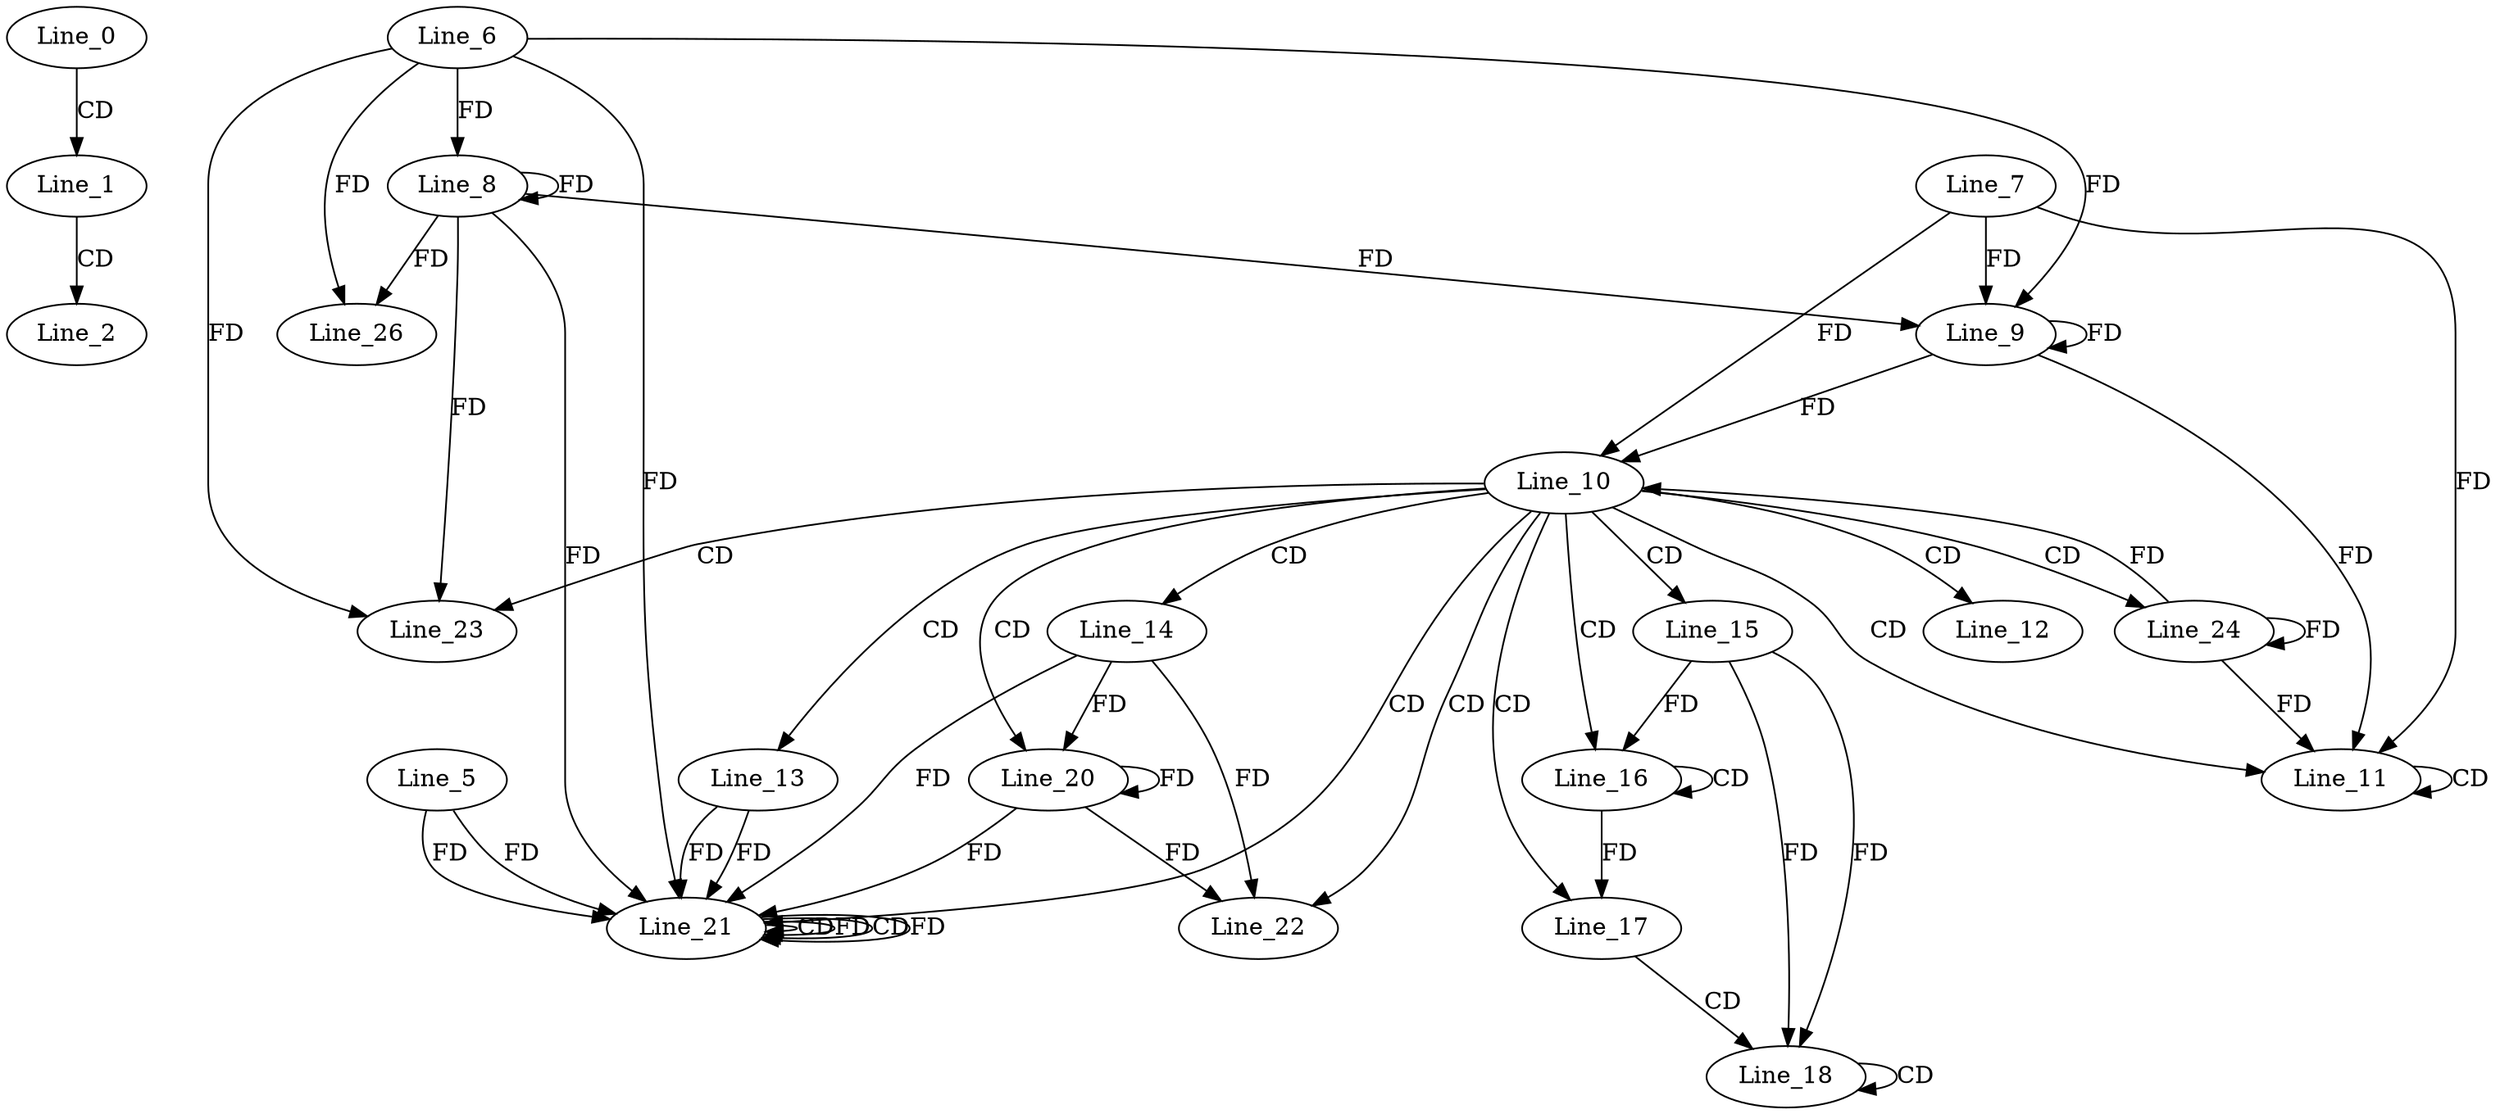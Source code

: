 digraph G {
  Line_0;
  Line_1;
  Line_2;
  Line_6;
  Line_8;
  Line_7;
  Line_9;
  Line_9;
  Line_10;
  Line_11;
  Line_11;
  Line_12;
  Line_13;
  Line_14;
  Line_15;
  Line_16;
  Line_16;
  Line_17;
  Line_18;
  Line_18;
  Line_20;
  Line_21;
  Line_21;
  Line_21;
  Line_5;
  Line_21;
  Line_22;
  Line_23;
  Line_24;
  Line_24;
  Line_26;
  Line_0 -> Line_1 [ label="CD" ];
  Line_1 -> Line_2 [ label="CD" ];
  Line_6 -> Line_8 [ label="FD" ];
  Line_8 -> Line_8 [ label="FD" ];
  Line_7 -> Line_9 [ label="FD" ];
  Line_9 -> Line_9 [ label="FD" ];
  Line_6 -> Line_9 [ label="FD" ];
  Line_8 -> Line_9 [ label="FD" ];
  Line_7 -> Line_10 [ label="FD" ];
  Line_9 -> Line_10 [ label="FD" ];
  Line_10 -> Line_11 [ label="CD" ];
  Line_11 -> Line_11 [ label="CD" ];
  Line_7 -> Line_11 [ label="FD" ];
  Line_9 -> Line_11 [ label="FD" ];
  Line_10 -> Line_12 [ label="CD" ];
  Line_10 -> Line_13 [ label="CD" ];
  Line_10 -> Line_14 [ label="CD" ];
  Line_10 -> Line_15 [ label="CD" ];
  Line_10 -> Line_16 [ label="CD" ];
  Line_16 -> Line_16 [ label="CD" ];
  Line_15 -> Line_16 [ label="FD" ];
  Line_10 -> Line_17 [ label="CD" ];
  Line_16 -> Line_17 [ label="FD" ];
  Line_17 -> Line_18 [ label="CD" ];
  Line_15 -> Line_18 [ label="FD" ];
  Line_18 -> Line_18 [ label="CD" ];
  Line_15 -> Line_18 [ label="FD" ];
  Line_10 -> Line_20 [ label="CD" ];
  Line_14 -> Line_20 [ label="FD" ];
  Line_20 -> Line_20 [ label="FD" ];
  Line_10 -> Line_21 [ label="CD" ];
  Line_21 -> Line_21 [ label="CD" ];
  Line_21 -> Line_21 [ label="FD" ];
  Line_13 -> Line_21 [ label="FD" ];
  Line_6 -> Line_21 [ label="FD" ];
  Line_8 -> Line_21 [ label="FD" ];
  Line_5 -> Line_21 [ label="FD" ];
  Line_21 -> Line_21 [ label="CD" ];
  Line_14 -> Line_21 [ label="FD" ];
  Line_20 -> Line_21 [ label="FD" ];
  Line_5 -> Line_21 [ label="FD" ];
  Line_21 -> Line_21 [ label="FD" ];
  Line_13 -> Line_21 [ label="FD" ];
  Line_10 -> Line_22 [ label="CD" ];
  Line_14 -> Line_22 [ label="FD" ];
  Line_20 -> Line_22 [ label="FD" ];
  Line_10 -> Line_23 [ label="CD" ];
  Line_6 -> Line_23 [ label="FD" ];
  Line_8 -> Line_23 [ label="FD" ];
  Line_10 -> Line_24 [ label="CD" ];
  Line_24 -> Line_24 [ label="FD" ];
  Line_6 -> Line_26 [ label="FD" ];
  Line_8 -> Line_26 [ label="FD" ];
  Line_24 -> Line_10 [ label="FD" ];
  Line_24 -> Line_11 [ label="FD" ];
}
